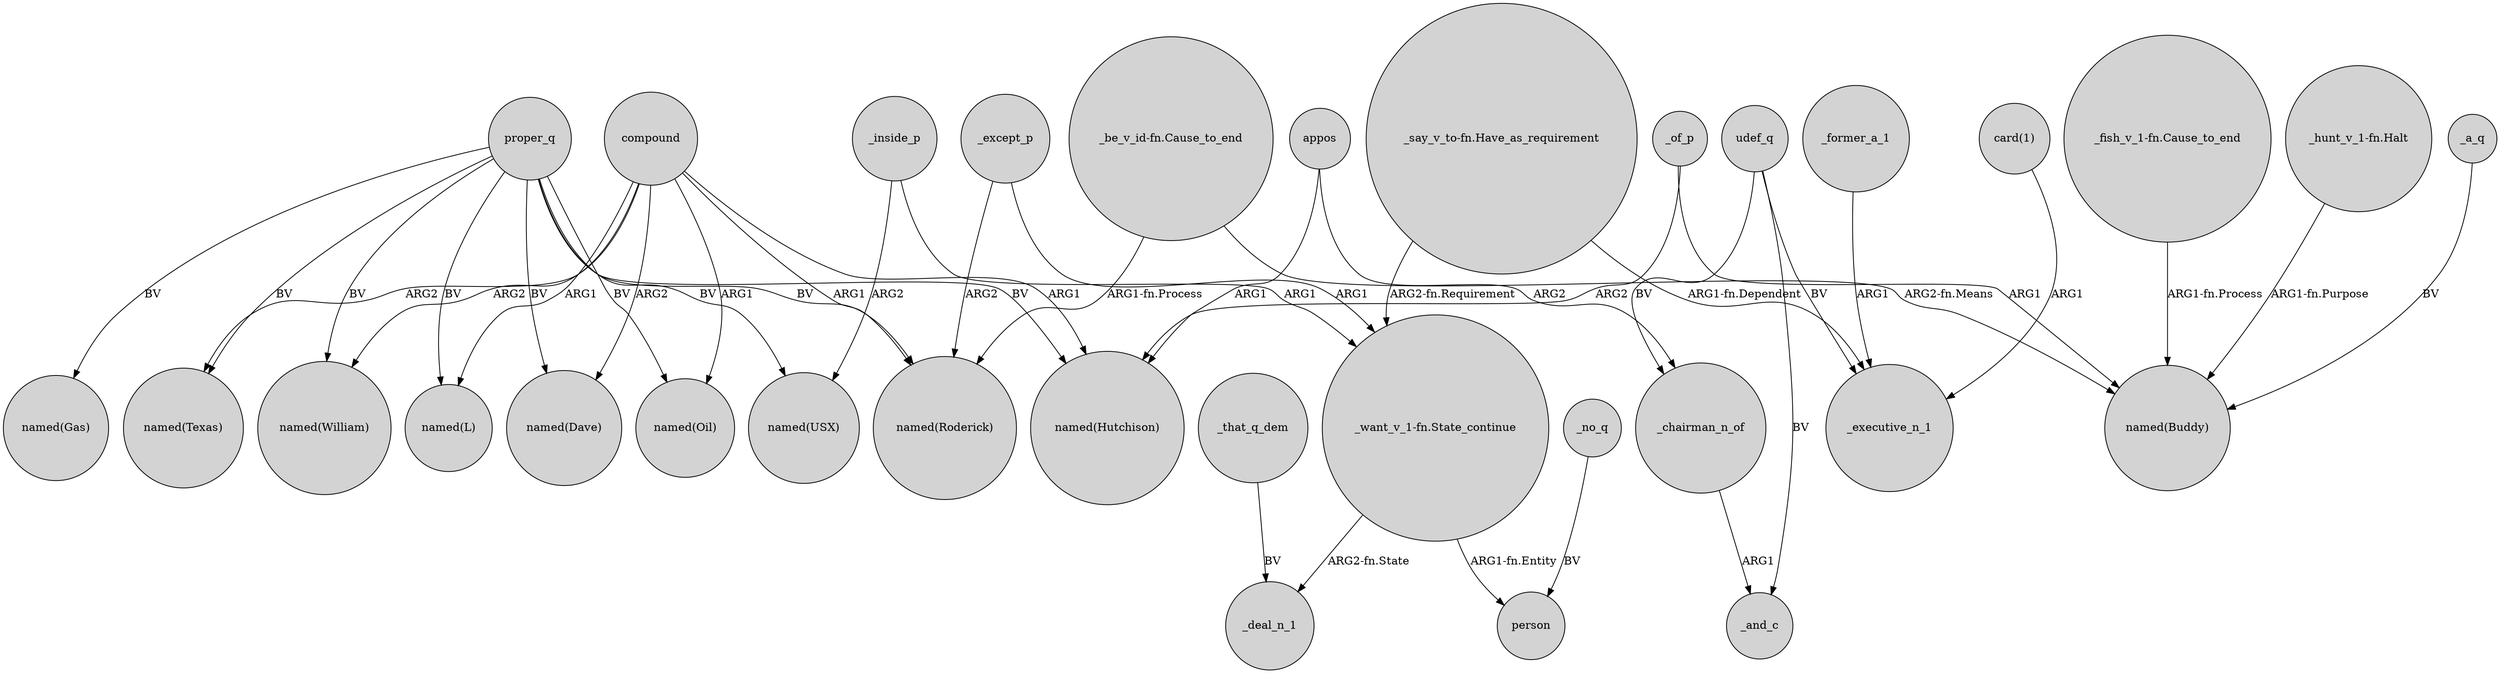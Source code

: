 digraph {
	node [shape=circle style=filled]
	proper_q -> "named(Texas)" [label=BV]
	"_say_v_to-fn.Have_as_requirement" -> "_want_v_1-fn.State_continue" [label="ARG2-fn.Requirement"]
	proper_q -> "named(Gas)" [label=BV]
	proper_q -> "named(William)" [label=BV]
	_that_q_dem -> _deal_n_1 [label=BV]
	udef_q -> _chairman_n_of [label=BV]
	appos -> "named(Hutchison)" [label=ARG1]
	compound -> "named(Texas)" [label=ARG2]
	udef_q -> _and_c [label=BV]
	_inside_p -> "_want_v_1-fn.State_continue" [label=ARG1]
	"_be_v_id-fn.Cause_to_end" -> "named(Buddy)" [label="ARG2-fn.Means"]
	"_fish_v_1-fn.Cause_to_end" -> "named(Buddy)" [label="ARG1-fn.Process"]
	proper_q -> "named(Roderick)" [label=BV]
	udef_q -> _executive_n_1 [label=BV]
	proper_q -> "named(Dave)" [label=BV]
	compound -> "named(Dave)" [label=ARG2]
	_no_q -> person [label=BV]
	"_say_v_to-fn.Have_as_requirement" -> _executive_n_1 [label="ARG1-fn.Dependent"]
	_of_p -> "named(Buddy)" [label=ARG1]
	compound -> "named(William)" [label=ARG2]
	"_be_v_id-fn.Cause_to_end" -> "named(Roderick)" [label="ARG1-fn.Process"]
	compound -> "named(Oil)" [label=ARG1]
	_chairman_n_of -> _and_c [label=ARG1]
	_except_p -> "named(Roderick)" [label=ARG2]
	"_hunt_v_1-fn.Halt" -> "named(Buddy)" [label="ARG1-fn.Purpose"]
	proper_q -> "named(Hutchison)" [label=BV]
	proper_q -> "named(L)" [label=BV]
	_except_p -> "_want_v_1-fn.State_continue" [label=ARG1]
	_inside_p -> "named(USX)" [label=ARG2]
	compound -> "named(Hutchison)" [label=ARG1]
	appos -> _chairman_n_of [label=ARG2]
	"_want_v_1-fn.State_continue" -> _deal_n_1 [label="ARG2-fn.State"]
	compound -> "named(L)" [label=ARG1]
	"_want_v_1-fn.State_continue" -> person [label="ARG1-fn.Entity"]
	proper_q -> "named(Oil)" [label=BV]
	_of_p -> "named(Hutchison)" [label=ARG2]
	"card(1)" -> _executive_n_1 [label=ARG1]
	_former_a_1 -> _executive_n_1 [label=ARG1]
	_a_q -> "named(Buddy)" [label=BV]
	proper_q -> "named(USX)" [label=BV]
	compound -> "named(Roderick)" [label=ARG1]
}
